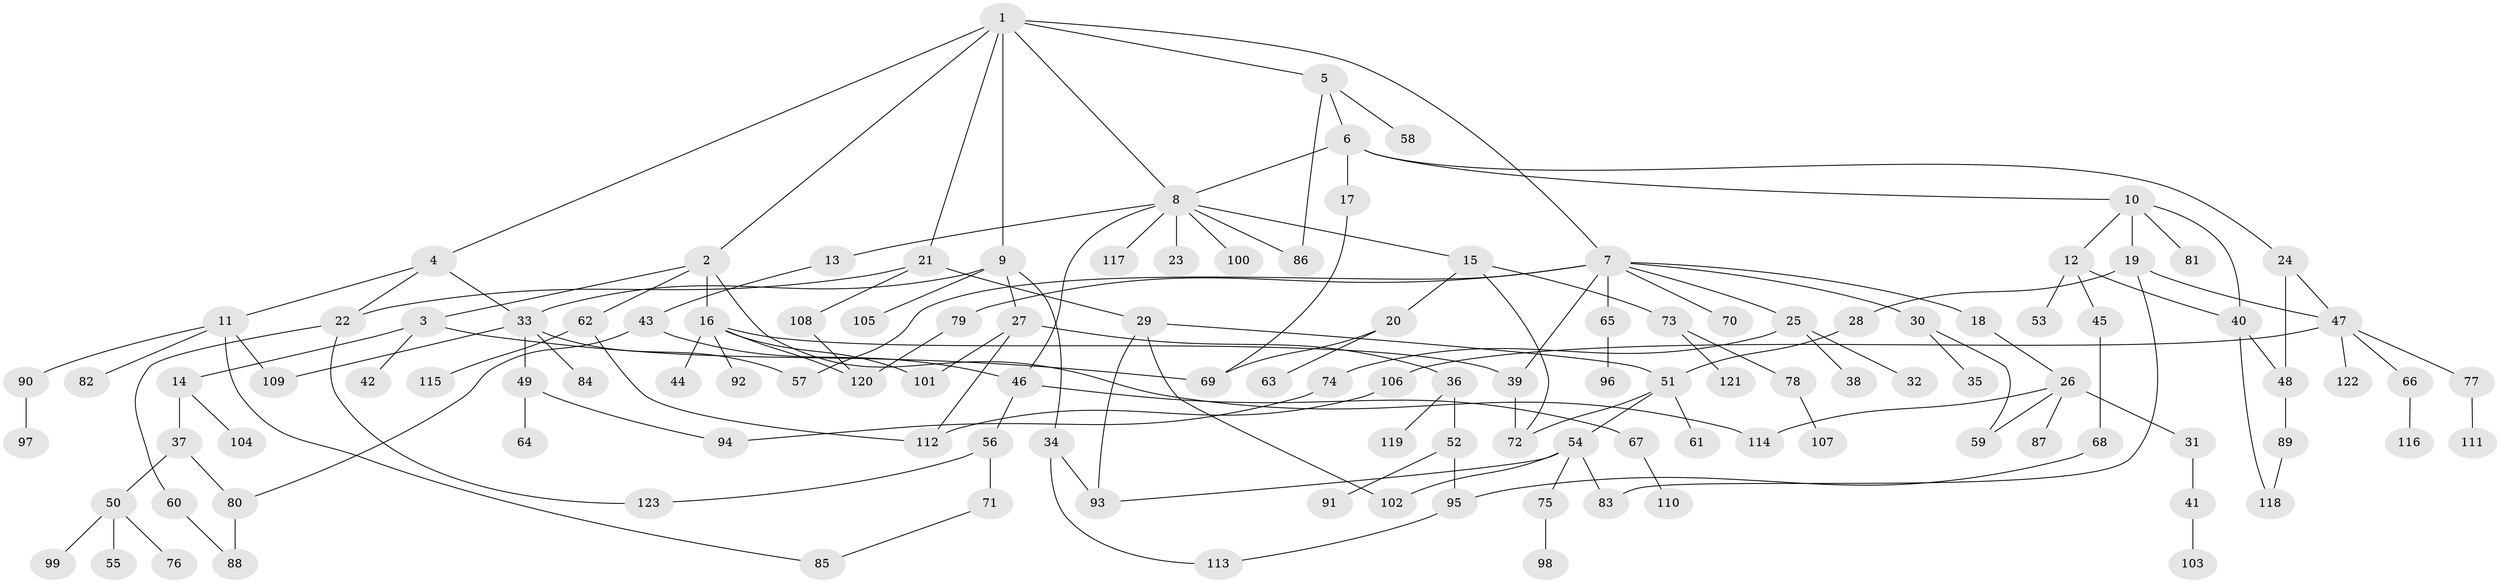 // coarse degree distribution, {4: 0.1891891891891892, 7: 0.08108108108108109, 3: 0.2702702702702703, 10: 0.02702702702702703, 2: 0.13513513513513514, 1: 0.1891891891891892, 5: 0.10810810810810811}
// Generated by graph-tools (version 1.1) at 2025/36/03/04/25 23:36:04]
// undirected, 123 vertices, 157 edges
graph export_dot {
  node [color=gray90,style=filled];
  1;
  2;
  3;
  4;
  5;
  6;
  7;
  8;
  9;
  10;
  11;
  12;
  13;
  14;
  15;
  16;
  17;
  18;
  19;
  20;
  21;
  22;
  23;
  24;
  25;
  26;
  27;
  28;
  29;
  30;
  31;
  32;
  33;
  34;
  35;
  36;
  37;
  38;
  39;
  40;
  41;
  42;
  43;
  44;
  45;
  46;
  47;
  48;
  49;
  50;
  51;
  52;
  53;
  54;
  55;
  56;
  57;
  58;
  59;
  60;
  61;
  62;
  63;
  64;
  65;
  66;
  67;
  68;
  69;
  70;
  71;
  72;
  73;
  74;
  75;
  76;
  77;
  78;
  79;
  80;
  81;
  82;
  83;
  84;
  85;
  86;
  87;
  88;
  89;
  90;
  91;
  92;
  93;
  94;
  95;
  96;
  97;
  98;
  99;
  100;
  101;
  102;
  103;
  104;
  105;
  106;
  107;
  108;
  109;
  110;
  111;
  112;
  113;
  114;
  115;
  116;
  117;
  118;
  119;
  120;
  121;
  122;
  123;
  1 -- 2;
  1 -- 4;
  1 -- 5;
  1 -- 7;
  1 -- 8;
  1 -- 9;
  1 -- 21;
  2 -- 3;
  2 -- 16;
  2 -- 62;
  2 -- 114;
  3 -- 14;
  3 -- 42;
  3 -- 69;
  4 -- 11;
  4 -- 22;
  4 -- 33;
  5 -- 6;
  5 -- 58;
  5 -- 86;
  6 -- 10;
  6 -- 17;
  6 -- 24;
  6 -- 8;
  7 -- 18;
  7 -- 25;
  7 -- 30;
  7 -- 39;
  7 -- 57;
  7 -- 65;
  7 -- 70;
  7 -- 79;
  8 -- 13;
  8 -- 15;
  8 -- 23;
  8 -- 46;
  8 -- 86;
  8 -- 100;
  8 -- 117;
  9 -- 27;
  9 -- 33;
  9 -- 34;
  9 -- 105;
  10 -- 12;
  10 -- 19;
  10 -- 40;
  10 -- 81;
  11 -- 82;
  11 -- 90;
  11 -- 85;
  11 -- 109;
  12 -- 45;
  12 -- 53;
  12 -- 40;
  13 -- 43;
  14 -- 37;
  14 -- 104;
  15 -- 20;
  15 -- 73;
  15 -- 72;
  16 -- 44;
  16 -- 92;
  16 -- 101;
  16 -- 120;
  16 -- 39;
  17 -- 69;
  18 -- 26;
  19 -- 28;
  19 -- 83;
  19 -- 47;
  20 -- 63;
  20 -- 69;
  21 -- 29;
  21 -- 108;
  21 -- 22;
  22 -- 60;
  22 -- 123;
  24 -- 47;
  24 -- 48;
  25 -- 32;
  25 -- 38;
  25 -- 74;
  26 -- 31;
  26 -- 87;
  26 -- 59;
  26 -- 114;
  27 -- 36;
  27 -- 112;
  27 -- 101;
  28 -- 51;
  29 -- 93;
  29 -- 51;
  29 -- 102;
  30 -- 35;
  30 -- 59;
  31 -- 41;
  33 -- 49;
  33 -- 84;
  33 -- 109;
  33 -- 57;
  34 -- 113;
  34 -- 93;
  36 -- 52;
  36 -- 119;
  37 -- 50;
  37 -- 80;
  39 -- 72;
  40 -- 118;
  40 -- 48;
  41 -- 103;
  43 -- 80;
  43 -- 46;
  45 -- 68;
  46 -- 56;
  46 -- 67;
  47 -- 66;
  47 -- 77;
  47 -- 106;
  47 -- 122;
  48 -- 89;
  49 -- 64;
  49 -- 94;
  50 -- 55;
  50 -- 76;
  50 -- 99;
  51 -- 54;
  51 -- 61;
  51 -- 72;
  52 -- 91;
  52 -- 95;
  54 -- 75;
  54 -- 83;
  54 -- 102;
  54 -- 93;
  56 -- 71;
  56 -- 123;
  60 -- 88;
  62 -- 115;
  62 -- 112;
  65 -- 96;
  66 -- 116;
  67 -- 110;
  68 -- 95;
  71 -- 85;
  73 -- 78;
  73 -- 121;
  74 -- 94;
  75 -- 98;
  77 -- 111;
  78 -- 107;
  79 -- 120;
  80 -- 88;
  89 -- 118;
  90 -- 97;
  95 -- 113;
  106 -- 112;
  108 -- 120;
}
